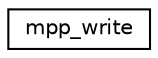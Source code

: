 digraph "Graphical Class Hierarchy"
{
 // INTERACTIVE_SVG=YES
 // LATEX_PDF_SIZE
  edge [fontname="Helvetica",fontsize="10",labelfontname="Helvetica",labelfontsize="10"];
  node [fontname="Helvetica",fontsize="10",shape=record];
  rankdir="LR";
  Node0 [label="mpp_write",height=0.2,width=0.4,color="black", fillcolor="white", style="filled",URL="$interfacempp__io__mod_1_1mpp__write.html",tooltip=" "];
}
